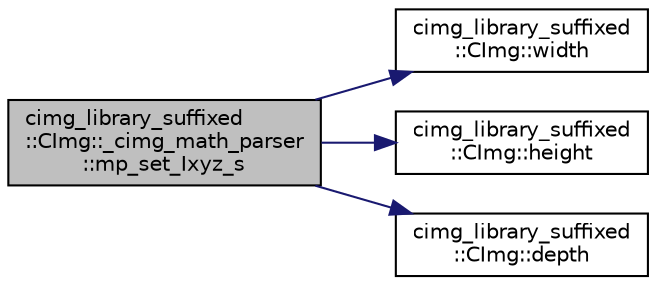 digraph "cimg_library_suffixed::CImg::_cimg_math_parser::mp_set_Ixyz_s"
{
  edge [fontname="Helvetica",fontsize="10",labelfontname="Helvetica",labelfontsize="10"];
  node [fontname="Helvetica",fontsize="10",shape=record];
  rankdir="LR";
  Node1006 [label="cimg_library_suffixed\l::CImg::_cimg_math_parser\l::mp_set_Ixyz_s",height=0.2,width=0.4,color="black", fillcolor="grey75", style="filled", fontcolor="black"];
  Node1006 -> Node1007 [color="midnightblue",fontsize="10",style="solid",fontname="Helvetica"];
  Node1007 [label="cimg_library_suffixed\l::CImg::width",height=0.2,width=0.4,color="black", fillcolor="white", style="filled",URL="$structcimg__library__suffixed_1_1_c_img.html#a2d7b769d447c0451a2f43c77e997beff",tooltip="Return the number of image columns. "];
  Node1006 -> Node1008 [color="midnightblue",fontsize="10",style="solid",fontname="Helvetica"];
  Node1008 [label="cimg_library_suffixed\l::CImg::height",height=0.2,width=0.4,color="black", fillcolor="white", style="filled",URL="$structcimg__library__suffixed_1_1_c_img.html#a49834fd555c4a8362100bc628f1b03bb",tooltip="Return the number of image rows. "];
  Node1006 -> Node1009 [color="midnightblue",fontsize="10",style="solid",fontname="Helvetica"];
  Node1009 [label="cimg_library_suffixed\l::CImg::depth",height=0.2,width=0.4,color="black", fillcolor="white", style="filled",URL="$structcimg__library__suffixed_1_1_c_img.html#aa708d2050f866a341896aca528615d2d",tooltip="Return the number of image slices. "];
}
